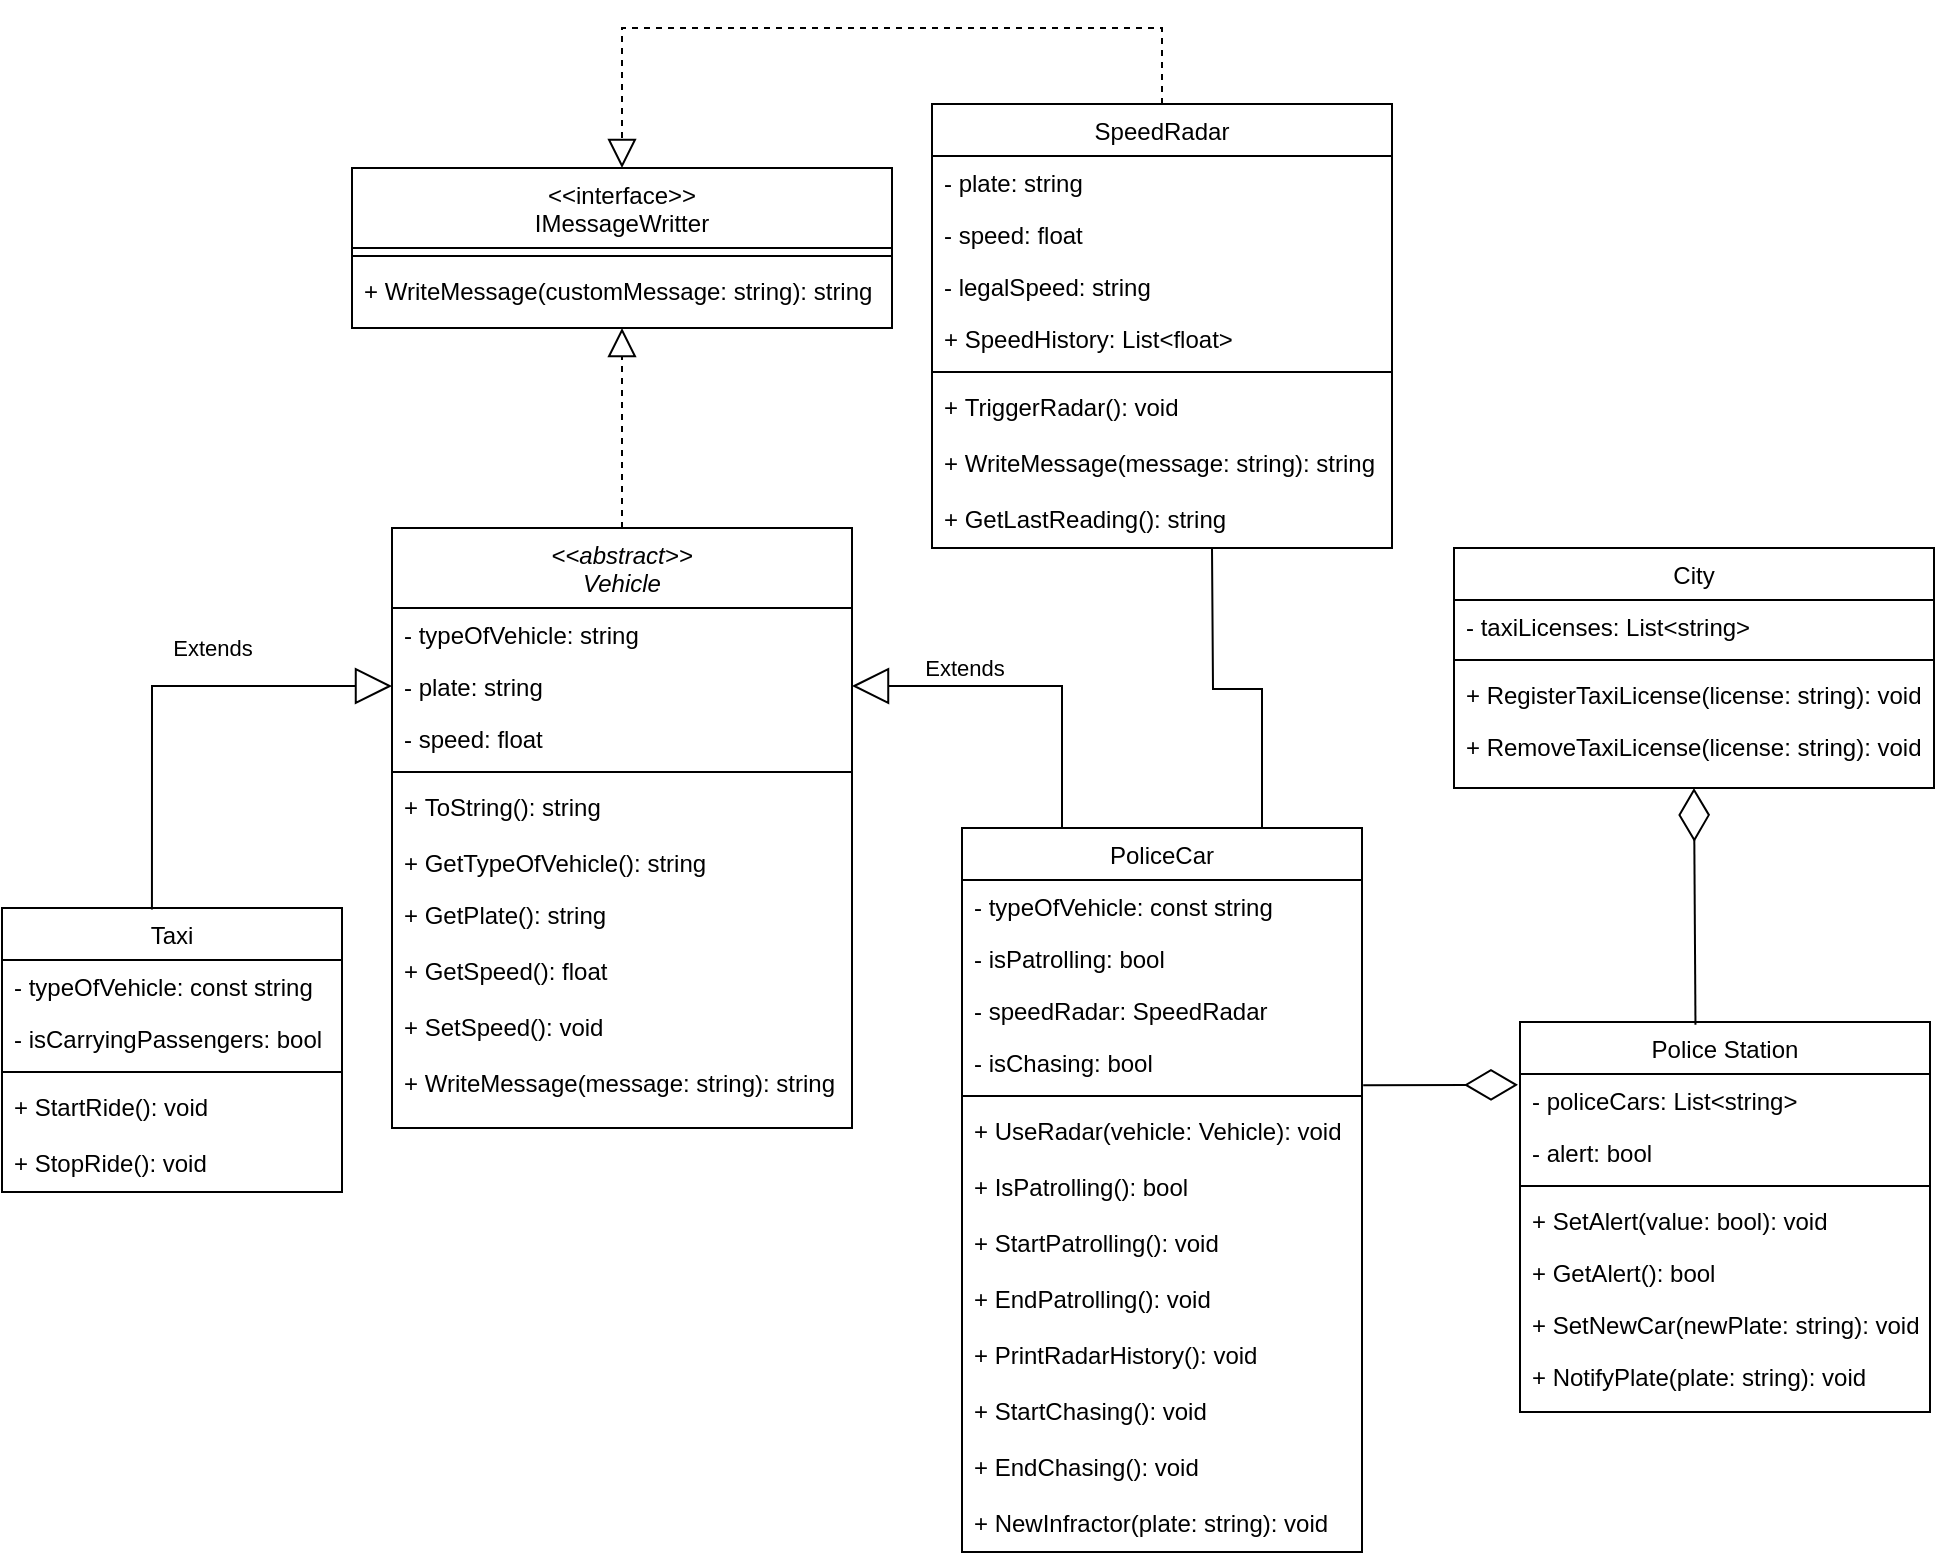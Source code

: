 <mxfile version="24.7.17">
  <diagram name="Página-1" id="ia4q6iTBRPCJLS95126v">
    <mxGraphModel dx="1607" dy="1564" grid="1" gridSize="10" guides="1" tooltips="1" connect="1" arrows="1" fold="1" page="1" pageScale="1" pageWidth="827" pageHeight="1169" math="0" shadow="0">
      <root>
        <mxCell id="0" />
        <mxCell id="1" parent="0" />
        <mxCell id="EPuxbv6iYXU6looBnSVc-1" value="&lt;&lt;abstract&gt;&gt;&#xa;Vehicle" style="swimlane;fontStyle=2;align=center;verticalAlign=top;childLayout=stackLayout;horizontal=1;startSize=40;horizontalStack=0;resizeParent=1;resizeLast=0;collapsible=1;marginBottom=0;rounded=0;shadow=0;strokeWidth=1;" vertex="1" parent="1">
          <mxGeometry x="40" y="-80" width="230" height="300" as="geometry">
            <mxRectangle x="230" y="140" width="160" height="26" as="alternateBounds" />
          </mxGeometry>
        </mxCell>
        <mxCell id="EPuxbv6iYXU6looBnSVc-2" value="- typeOfVehicle: string" style="text;align=left;verticalAlign=top;spacingLeft=4;spacingRight=4;overflow=hidden;rotatable=0;points=[[0,0.5],[1,0.5]];portConstraint=eastwest;" vertex="1" parent="EPuxbv6iYXU6looBnSVc-1">
          <mxGeometry y="40" width="230" height="26" as="geometry" />
        </mxCell>
        <mxCell id="EPuxbv6iYXU6looBnSVc-3" value="- plate: string" style="text;align=left;verticalAlign=top;spacingLeft=4;spacingRight=4;overflow=hidden;rotatable=0;points=[[0,0.5],[1,0.5]];portConstraint=eastwest;rounded=0;shadow=0;html=0;" vertex="1" parent="EPuxbv6iYXU6looBnSVc-1">
          <mxGeometry y="66" width="230" height="26" as="geometry" />
        </mxCell>
        <mxCell id="EPuxbv6iYXU6looBnSVc-4" value="- speed: float" style="text;align=left;verticalAlign=top;spacingLeft=4;spacingRight=4;overflow=hidden;rotatable=0;points=[[0,0.5],[1,0.5]];portConstraint=eastwest;rounded=0;shadow=0;html=0;" vertex="1" parent="EPuxbv6iYXU6looBnSVc-1">
          <mxGeometry y="92" width="230" height="26" as="geometry" />
        </mxCell>
        <mxCell id="EPuxbv6iYXU6looBnSVc-5" value="" style="line;html=1;strokeWidth=1;align=left;verticalAlign=middle;spacingTop=-1;spacingLeft=3;spacingRight=3;rotatable=0;labelPosition=right;points=[];portConstraint=eastwest;" vertex="1" parent="EPuxbv6iYXU6looBnSVc-1">
          <mxGeometry y="118" width="230" height="8" as="geometry" />
        </mxCell>
        <mxCell id="EPuxbv6iYXU6looBnSVc-6" value="+ ToString(): string" style="text;align=left;verticalAlign=top;spacingLeft=4;spacingRight=4;overflow=hidden;rotatable=0;points=[[0,0.5],[1,0.5]];portConstraint=eastwest;" vertex="1" parent="EPuxbv6iYXU6looBnSVc-1">
          <mxGeometry y="126" width="230" height="28" as="geometry" />
        </mxCell>
        <mxCell id="EPuxbv6iYXU6looBnSVc-7" value="+ GetTypeOfVehicle(): string" style="text;align=left;verticalAlign=top;spacingLeft=4;spacingRight=4;overflow=hidden;rotatable=0;points=[[0,0.5],[1,0.5]];portConstraint=eastwest;fontStyle=0" vertex="1" parent="EPuxbv6iYXU6looBnSVc-1">
          <mxGeometry y="154" width="230" height="26" as="geometry" />
        </mxCell>
        <mxCell id="EPuxbv6iYXU6looBnSVc-8" value="+ GetPlate(): string" style="text;align=left;verticalAlign=top;spacingLeft=4;spacingRight=4;overflow=hidden;rotatable=0;points=[[0,0.5],[1,0.5]];portConstraint=eastwest;" vertex="1" parent="EPuxbv6iYXU6looBnSVc-1">
          <mxGeometry y="180" width="230" height="28" as="geometry" />
        </mxCell>
        <mxCell id="EPuxbv6iYXU6looBnSVc-9" value="+ GetSpeed(): float" style="text;align=left;verticalAlign=top;spacingLeft=4;spacingRight=4;overflow=hidden;rotatable=0;points=[[0,0.5],[1,0.5]];portConstraint=eastwest;" vertex="1" parent="EPuxbv6iYXU6looBnSVc-1">
          <mxGeometry y="208" width="230" height="28" as="geometry" />
        </mxCell>
        <mxCell id="EPuxbv6iYXU6looBnSVc-10" value="+ SetSpeed(): void" style="text;align=left;verticalAlign=top;spacingLeft=4;spacingRight=4;overflow=hidden;rotatable=0;points=[[0,0.5],[1,0.5]];portConstraint=eastwest;" vertex="1" parent="EPuxbv6iYXU6looBnSVc-1">
          <mxGeometry y="236" width="230" height="28" as="geometry" />
        </mxCell>
        <mxCell id="EPuxbv6iYXU6looBnSVc-11" value="+ WriteMessage(message: string): string" style="text;align=left;verticalAlign=top;spacingLeft=4;spacingRight=4;overflow=hidden;rotatable=0;points=[[0,0.5],[1,0.5]];portConstraint=eastwest;" vertex="1" parent="EPuxbv6iYXU6looBnSVc-1">
          <mxGeometry y="264" width="230" height="28" as="geometry" />
        </mxCell>
        <mxCell id="EPuxbv6iYXU6looBnSVc-12" value="Taxi" style="swimlane;fontStyle=0;align=center;verticalAlign=top;childLayout=stackLayout;horizontal=1;startSize=26;horizontalStack=0;resizeParent=1;resizeLast=0;collapsible=1;marginBottom=0;rounded=0;shadow=0;strokeWidth=1;" vertex="1" parent="1">
          <mxGeometry x="-155" y="110" width="170" height="142" as="geometry">
            <mxRectangle x="130" y="380" width="160" height="26" as="alternateBounds" />
          </mxGeometry>
        </mxCell>
        <mxCell id="EPuxbv6iYXU6looBnSVc-13" value="- typeOfVehicle: const string" style="text;align=left;verticalAlign=top;spacingLeft=4;spacingRight=4;overflow=hidden;rotatable=0;points=[[0,0.5],[1,0.5]];portConstraint=eastwest;" vertex="1" parent="EPuxbv6iYXU6looBnSVc-12">
          <mxGeometry y="26" width="170" height="26" as="geometry" />
        </mxCell>
        <mxCell id="EPuxbv6iYXU6looBnSVc-14" value="- isCarryingPassengers: bool" style="text;align=left;verticalAlign=top;spacingLeft=4;spacingRight=4;overflow=hidden;rotatable=0;points=[[0,0.5],[1,0.5]];portConstraint=eastwest;rounded=0;shadow=0;html=0;" vertex="1" parent="EPuxbv6iYXU6looBnSVc-12">
          <mxGeometry y="52" width="170" height="26" as="geometry" />
        </mxCell>
        <mxCell id="EPuxbv6iYXU6looBnSVc-15" value="" style="line;html=1;strokeWidth=1;align=left;verticalAlign=middle;spacingTop=-1;spacingLeft=3;spacingRight=3;rotatable=0;labelPosition=right;points=[];portConstraint=eastwest;" vertex="1" parent="EPuxbv6iYXU6looBnSVc-12">
          <mxGeometry y="78" width="170" height="8" as="geometry" />
        </mxCell>
        <mxCell id="EPuxbv6iYXU6looBnSVc-16" value="+ StartRide(): void" style="text;align=left;verticalAlign=top;spacingLeft=4;spacingRight=4;overflow=hidden;rotatable=0;points=[[0,0.5],[1,0.5]];portConstraint=eastwest;" vertex="1" parent="EPuxbv6iYXU6looBnSVc-12">
          <mxGeometry y="86" width="170" height="28" as="geometry" />
        </mxCell>
        <mxCell id="EPuxbv6iYXU6looBnSVc-17" value="+ StopRide(): void" style="text;align=left;verticalAlign=top;spacingLeft=4;spacingRight=4;overflow=hidden;rotatable=0;points=[[0,0.5],[1,0.5]];portConstraint=eastwest;" vertex="1" parent="EPuxbv6iYXU6looBnSVc-12">
          <mxGeometry y="114" width="170" height="28" as="geometry" />
        </mxCell>
        <mxCell id="EPuxbv6iYXU6looBnSVc-18" value="PoliceCar" style="swimlane;fontStyle=0;align=center;verticalAlign=top;childLayout=stackLayout;horizontal=1;startSize=26;horizontalStack=0;resizeParent=1;resizeLast=0;collapsible=1;marginBottom=0;rounded=0;shadow=0;strokeWidth=1;" vertex="1" parent="1">
          <mxGeometry x="325" y="70" width="200" height="362" as="geometry">
            <mxRectangle x="330" y="360" width="170" height="26" as="alternateBounds" />
          </mxGeometry>
        </mxCell>
        <mxCell id="EPuxbv6iYXU6looBnSVc-19" value="- typeOfVehicle: const string" style="text;align=left;verticalAlign=top;spacingLeft=4;spacingRight=4;overflow=hidden;rotatable=0;points=[[0,0.5],[1,0.5]];portConstraint=eastwest;" vertex="1" parent="EPuxbv6iYXU6looBnSVc-18">
          <mxGeometry y="26" width="200" height="26" as="geometry" />
        </mxCell>
        <mxCell id="EPuxbv6iYXU6looBnSVc-20" value="- isPatrolling: bool" style="text;align=left;verticalAlign=top;spacingLeft=4;spacingRight=4;overflow=hidden;rotatable=0;points=[[0,0.5],[1,0.5]];portConstraint=eastwest;rounded=0;shadow=0;html=0;" vertex="1" parent="EPuxbv6iYXU6looBnSVc-18">
          <mxGeometry y="52" width="200" height="26" as="geometry" />
        </mxCell>
        <mxCell id="EPuxbv6iYXU6looBnSVc-21" value="- speedRadar: SpeedRadar" style="text;align=left;verticalAlign=top;spacingLeft=4;spacingRight=4;overflow=hidden;rotatable=0;points=[[0,0.5],[1,0.5]];portConstraint=eastwest;rounded=0;shadow=0;html=0;" vertex="1" parent="EPuxbv6iYXU6looBnSVc-18">
          <mxGeometry y="78" width="200" height="26" as="geometry" />
        </mxCell>
        <mxCell id="EPuxbv6iYXU6looBnSVc-22" value="- isChasing: bool" style="text;align=left;verticalAlign=top;spacingLeft=4;spacingRight=4;overflow=hidden;rotatable=0;points=[[0,0.5],[1,0.5]];portConstraint=eastwest;rounded=0;shadow=0;html=0;" vertex="1" parent="EPuxbv6iYXU6looBnSVc-18">
          <mxGeometry y="104" width="200" height="26" as="geometry" />
        </mxCell>
        <mxCell id="EPuxbv6iYXU6looBnSVc-23" value="" style="line;html=1;strokeWidth=1;align=left;verticalAlign=middle;spacingTop=-1;spacingLeft=3;spacingRight=3;rotatable=0;labelPosition=right;points=[];portConstraint=eastwest;" vertex="1" parent="EPuxbv6iYXU6looBnSVc-18">
          <mxGeometry y="130" width="200" height="8" as="geometry" />
        </mxCell>
        <mxCell id="EPuxbv6iYXU6looBnSVc-24" value="+ UseRadar(vehicle: Vehicle): void" style="text;align=left;verticalAlign=top;spacingLeft=4;spacingRight=4;overflow=hidden;rotatable=0;points=[[0,0.5],[1,0.5]];portConstraint=eastwest;" vertex="1" parent="EPuxbv6iYXU6looBnSVc-18">
          <mxGeometry y="138" width="200" height="28" as="geometry" />
        </mxCell>
        <mxCell id="EPuxbv6iYXU6looBnSVc-25" value="+ IsPatrolling(): bool" style="text;align=left;verticalAlign=top;spacingLeft=4;spacingRight=4;overflow=hidden;rotatable=0;points=[[0,0.5],[1,0.5]];portConstraint=eastwest;" vertex="1" parent="EPuxbv6iYXU6looBnSVc-18">
          <mxGeometry y="166" width="200" height="28" as="geometry" />
        </mxCell>
        <mxCell id="EPuxbv6iYXU6looBnSVc-26" value="+ StartPatrolling(): void" style="text;align=left;verticalAlign=top;spacingLeft=4;spacingRight=4;overflow=hidden;rotatable=0;points=[[0,0.5],[1,0.5]];portConstraint=eastwest;" vertex="1" parent="EPuxbv6iYXU6looBnSVc-18">
          <mxGeometry y="194" width="200" height="28" as="geometry" />
        </mxCell>
        <mxCell id="EPuxbv6iYXU6looBnSVc-27" value="+ EndPatrolling(): void" style="text;align=left;verticalAlign=top;spacingLeft=4;spacingRight=4;overflow=hidden;rotatable=0;points=[[0,0.5],[1,0.5]];portConstraint=eastwest;" vertex="1" parent="EPuxbv6iYXU6looBnSVc-18">
          <mxGeometry y="222" width="200" height="28" as="geometry" />
        </mxCell>
        <mxCell id="EPuxbv6iYXU6looBnSVc-28" value="+ PrintRadarHistory(): void" style="text;align=left;verticalAlign=top;spacingLeft=4;spacingRight=4;overflow=hidden;rotatable=0;points=[[0,0.5],[1,0.5]];portConstraint=eastwest;" vertex="1" parent="EPuxbv6iYXU6looBnSVc-18">
          <mxGeometry y="250" width="200" height="28" as="geometry" />
        </mxCell>
        <mxCell id="EPuxbv6iYXU6looBnSVc-29" value="+ StartChasing(): void" style="text;align=left;verticalAlign=top;spacingLeft=4;spacingRight=4;overflow=hidden;rotatable=0;points=[[0,0.5],[1,0.5]];portConstraint=eastwest;" vertex="1" parent="EPuxbv6iYXU6looBnSVc-18">
          <mxGeometry y="278" width="200" height="28" as="geometry" />
        </mxCell>
        <mxCell id="EPuxbv6iYXU6looBnSVc-30" value="+ EndChasing(): void" style="text;align=left;verticalAlign=top;spacingLeft=4;spacingRight=4;overflow=hidden;rotatable=0;points=[[0,0.5],[1,0.5]];portConstraint=eastwest;" vertex="1" parent="EPuxbv6iYXU6looBnSVc-18">
          <mxGeometry y="306" width="200" height="28" as="geometry" />
        </mxCell>
        <mxCell id="EPuxbv6iYXU6looBnSVc-64" value="+ NewInfractor(plate: string): void" style="text;align=left;verticalAlign=top;spacingLeft=4;spacingRight=4;overflow=hidden;rotatable=0;points=[[0,0.5],[1,0.5]];portConstraint=eastwest;" vertex="1" parent="EPuxbv6iYXU6looBnSVc-18">
          <mxGeometry y="334" width="200" height="28" as="geometry" />
        </mxCell>
        <mxCell id="EPuxbv6iYXU6looBnSVc-31" value="Police Station" style="swimlane;fontStyle=0;align=center;verticalAlign=top;childLayout=stackLayout;horizontal=1;startSize=26;horizontalStack=0;resizeParent=1;resizeLast=0;collapsible=1;marginBottom=0;rounded=0;shadow=0;strokeWidth=1;" vertex="1" parent="1">
          <mxGeometry x="604" y="167" width="205" height="195" as="geometry">
            <mxRectangle x="680" y="300" width="160" height="26" as="alternateBounds" />
          </mxGeometry>
        </mxCell>
        <mxCell id="EPuxbv6iYXU6looBnSVc-32" value="- policeCars: List&lt;string&gt;" style="text;align=left;verticalAlign=top;spacingLeft=4;spacingRight=4;overflow=hidden;rotatable=0;points=[[0,0.5],[1,0.5]];portConstraint=eastwest;" vertex="1" parent="EPuxbv6iYXU6looBnSVc-31">
          <mxGeometry y="26" width="205" height="26" as="geometry" />
        </mxCell>
        <mxCell id="EPuxbv6iYXU6looBnSVc-33" value="- alert: bool" style="text;align=left;verticalAlign=top;spacingLeft=4;spacingRight=4;overflow=hidden;rotatable=0;points=[[0,0.5],[1,0.5]];portConstraint=eastwest;rounded=0;shadow=0;html=0;" vertex="1" parent="EPuxbv6iYXU6looBnSVc-31">
          <mxGeometry y="52" width="205" height="26" as="geometry" />
        </mxCell>
        <mxCell id="EPuxbv6iYXU6looBnSVc-34" value="" style="line;html=1;strokeWidth=1;align=left;verticalAlign=middle;spacingTop=-1;spacingLeft=3;spacingRight=3;rotatable=0;labelPosition=right;points=[];portConstraint=eastwest;" vertex="1" parent="EPuxbv6iYXU6looBnSVc-31">
          <mxGeometry y="78" width="205" height="8" as="geometry" />
        </mxCell>
        <mxCell id="EPuxbv6iYXU6looBnSVc-35" value="+ SetAlert(value: bool): void" style="text;align=left;verticalAlign=top;spacingLeft=4;spacingRight=4;overflow=hidden;rotatable=0;points=[[0,0.5],[1,0.5]];portConstraint=eastwest;" vertex="1" parent="EPuxbv6iYXU6looBnSVc-31">
          <mxGeometry y="86" width="205" height="26" as="geometry" />
        </mxCell>
        <mxCell id="EPuxbv6iYXU6looBnSVc-36" value="+ GetAlert(): bool" style="text;align=left;verticalAlign=top;spacingLeft=4;spacingRight=4;overflow=hidden;rotatable=0;points=[[0,0.5],[1,0.5]];portConstraint=eastwest;" vertex="1" parent="EPuxbv6iYXU6looBnSVc-31">
          <mxGeometry y="112" width="205" height="26" as="geometry" />
        </mxCell>
        <mxCell id="EPuxbv6iYXU6looBnSVc-37" value="+ SetNewCar(newPlate: string): void" style="text;align=left;verticalAlign=top;spacingLeft=4;spacingRight=4;overflow=hidden;rotatable=0;points=[[0,0.5],[1,0.5]];portConstraint=eastwest;" vertex="1" parent="EPuxbv6iYXU6looBnSVc-31">
          <mxGeometry y="138" width="205" height="26" as="geometry" />
        </mxCell>
        <mxCell id="EPuxbv6iYXU6looBnSVc-38" value="+ NotifyPlate(plate: string): void" style="text;align=left;verticalAlign=top;spacingLeft=4;spacingRight=4;overflow=hidden;rotatable=0;points=[[0,0.5],[1,0.5]];portConstraint=eastwest;" vertex="1" parent="EPuxbv6iYXU6looBnSVc-31">
          <mxGeometry y="164" width="205" height="26" as="geometry" />
        </mxCell>
        <mxCell id="EPuxbv6iYXU6looBnSVc-39" value="SpeedRadar" style="swimlane;fontStyle=0;align=center;verticalAlign=top;childLayout=stackLayout;horizontal=1;startSize=26;horizontalStack=0;resizeParent=1;resizeLast=0;collapsible=1;marginBottom=0;rounded=0;shadow=0;strokeWidth=1;" vertex="1" parent="1">
          <mxGeometry x="310" y="-292" width="230" height="222" as="geometry">
            <mxRectangle x="330" y="360" width="170" height="26" as="alternateBounds" />
          </mxGeometry>
        </mxCell>
        <mxCell id="EPuxbv6iYXU6looBnSVc-40" value="- plate: string" style="text;align=left;verticalAlign=top;spacingLeft=4;spacingRight=4;overflow=hidden;rotatable=0;points=[[0,0.5],[1,0.5]];portConstraint=eastwest;rounded=0;shadow=0;html=0;" vertex="1" parent="EPuxbv6iYXU6looBnSVc-39">
          <mxGeometry y="26" width="230" height="26" as="geometry" />
        </mxCell>
        <mxCell id="EPuxbv6iYXU6looBnSVc-41" value="- speed: float" style="text;align=left;verticalAlign=top;spacingLeft=4;spacingRight=4;overflow=hidden;rotatable=0;points=[[0,0.5],[1,0.5]];portConstraint=eastwest;rounded=0;shadow=0;html=0;" vertex="1" parent="EPuxbv6iYXU6looBnSVc-39">
          <mxGeometry y="52" width="230" height="26" as="geometry" />
        </mxCell>
        <mxCell id="EPuxbv6iYXU6looBnSVc-42" value="- legalSpeed: string" style="text;align=left;verticalAlign=top;spacingLeft=4;spacingRight=4;overflow=hidden;rotatable=0;points=[[0,0.5],[1,0.5]];portConstraint=eastwest;rounded=0;shadow=0;html=0;" vertex="1" parent="EPuxbv6iYXU6looBnSVc-39">
          <mxGeometry y="78" width="230" height="26" as="geometry" />
        </mxCell>
        <mxCell id="EPuxbv6iYXU6looBnSVc-43" value="+ SpeedHistory: List&lt;float&gt;" style="text;align=left;verticalAlign=top;spacingLeft=4;spacingRight=4;overflow=hidden;rotatable=0;points=[[0,0.5],[1,0.5]];portConstraint=eastwest;rounded=0;shadow=0;html=0;" vertex="1" parent="EPuxbv6iYXU6looBnSVc-39">
          <mxGeometry y="104" width="230" height="26" as="geometry" />
        </mxCell>
        <mxCell id="EPuxbv6iYXU6looBnSVc-44" value="" style="line;html=1;strokeWidth=1;align=left;verticalAlign=middle;spacingTop=-1;spacingLeft=3;spacingRight=3;rotatable=0;labelPosition=right;points=[];portConstraint=eastwest;" vertex="1" parent="EPuxbv6iYXU6looBnSVc-39">
          <mxGeometry y="130" width="230" height="8" as="geometry" />
        </mxCell>
        <mxCell id="EPuxbv6iYXU6looBnSVc-45" value="+ TriggerRadar(): void" style="text;align=left;verticalAlign=top;spacingLeft=4;spacingRight=4;overflow=hidden;rotatable=0;points=[[0,0.5],[1,0.5]];portConstraint=eastwest;" vertex="1" parent="EPuxbv6iYXU6looBnSVc-39">
          <mxGeometry y="138" width="230" height="28" as="geometry" />
        </mxCell>
        <mxCell id="EPuxbv6iYXU6looBnSVc-46" value="+ WriteMessage(message: string): string" style="text;align=left;verticalAlign=top;spacingLeft=4;spacingRight=4;overflow=hidden;rotatable=0;points=[[0,0.5],[1,0.5]];portConstraint=eastwest;" vertex="1" parent="EPuxbv6iYXU6looBnSVc-39">
          <mxGeometry y="166" width="230" height="28" as="geometry" />
        </mxCell>
        <mxCell id="EPuxbv6iYXU6looBnSVc-47" value="+ GetLastReading(): string" style="text;align=left;verticalAlign=top;spacingLeft=4;spacingRight=4;overflow=hidden;rotatable=0;points=[[0,0.5],[1,0.5]];portConstraint=eastwest;" vertex="1" parent="EPuxbv6iYXU6looBnSVc-39">
          <mxGeometry y="194" width="230" height="28" as="geometry" />
        </mxCell>
        <mxCell id="EPuxbv6iYXU6looBnSVc-48" value="City" style="swimlane;fontStyle=0;align=center;verticalAlign=top;childLayout=stackLayout;horizontal=1;startSize=26;horizontalStack=0;resizeParent=1;resizeLast=0;collapsible=1;marginBottom=0;rounded=0;shadow=0;strokeWidth=1;" vertex="1" parent="1">
          <mxGeometry x="571" y="-70" width="240" height="120" as="geometry">
            <mxRectangle x="550" y="140" width="160" height="26" as="alternateBounds" />
          </mxGeometry>
        </mxCell>
        <mxCell id="EPuxbv6iYXU6looBnSVc-49" value="- taxiLicenses: List&lt;string&gt;" style="text;align=left;verticalAlign=top;spacingLeft=4;spacingRight=4;overflow=hidden;rotatable=0;points=[[0,0.5],[1,0.5]];portConstraint=eastwest;" vertex="1" parent="EPuxbv6iYXU6looBnSVc-48">
          <mxGeometry y="26" width="240" height="26" as="geometry" />
        </mxCell>
        <mxCell id="EPuxbv6iYXU6looBnSVc-50" value="" style="line;html=1;strokeWidth=1;align=left;verticalAlign=middle;spacingTop=-1;spacingLeft=3;spacingRight=3;rotatable=0;labelPosition=right;points=[];portConstraint=eastwest;" vertex="1" parent="EPuxbv6iYXU6looBnSVc-48">
          <mxGeometry y="52" width="240" height="8" as="geometry" />
        </mxCell>
        <mxCell id="EPuxbv6iYXU6looBnSVc-51" value="+ RegisterTaxiLicense(license: string): void" style="text;align=left;verticalAlign=top;spacingLeft=4;spacingRight=4;overflow=hidden;rotatable=0;points=[[0,0.5],[1,0.5]];portConstraint=eastwest;" vertex="1" parent="EPuxbv6iYXU6looBnSVc-48">
          <mxGeometry y="60" width="240" height="26" as="geometry" />
        </mxCell>
        <mxCell id="EPuxbv6iYXU6looBnSVc-53" value="+ RemoveTaxiLicense(license: string): void" style="text;align=left;verticalAlign=top;spacingLeft=4;spacingRight=4;overflow=hidden;rotatable=0;points=[[0,0.5],[1,0.5]];portConstraint=eastwest;" vertex="1" parent="EPuxbv6iYXU6looBnSVc-48">
          <mxGeometry y="86" width="240" height="26" as="geometry" />
        </mxCell>
        <mxCell id="EPuxbv6iYXU6looBnSVc-54" value="&lt;&lt;interface&gt;&gt;&#xa;IMessageWritter&#xa;" style="swimlane;fontStyle=0;align=center;verticalAlign=top;childLayout=stackLayout;horizontal=1;startSize=40;horizontalStack=0;resizeParent=1;resizeLast=0;collapsible=1;marginBottom=0;rounded=0;shadow=0;strokeWidth=1;" vertex="1" parent="1">
          <mxGeometry x="20" y="-260" width="270" height="80" as="geometry">
            <mxRectangle x="550" y="140" width="160" height="26" as="alternateBounds" />
          </mxGeometry>
        </mxCell>
        <mxCell id="EPuxbv6iYXU6looBnSVc-55" value="" style="line;html=1;strokeWidth=1;align=left;verticalAlign=middle;spacingTop=-1;spacingLeft=3;spacingRight=3;rotatable=0;labelPosition=right;points=[];portConstraint=eastwest;" vertex="1" parent="EPuxbv6iYXU6looBnSVc-54">
          <mxGeometry y="40" width="270" height="8" as="geometry" />
        </mxCell>
        <mxCell id="EPuxbv6iYXU6looBnSVc-56" value="+ WriteMessage(customMessage: string): string" style="text;align=left;verticalAlign=top;spacingLeft=4;spacingRight=4;overflow=hidden;rotatable=0;points=[[0,0.5],[1,0.5]];portConstraint=eastwest;" vertex="1" parent="EPuxbv6iYXU6looBnSVc-54">
          <mxGeometry y="48" width="270" height="26" as="geometry" />
        </mxCell>
        <mxCell id="EPuxbv6iYXU6looBnSVc-57" value="Extends" style="endArrow=block;endSize=16;endFill=0;html=1;rounded=0;entryX=0;entryY=0.5;entryDx=0;entryDy=0;exitX=0.441;exitY=0.005;exitDx=0;exitDy=0;exitPerimeter=0;" edge="1" parent="1" source="EPuxbv6iYXU6looBnSVc-12" target="EPuxbv6iYXU6looBnSVc-3">
          <mxGeometry x="0.221" y="19" width="160" relative="1" as="geometry">
            <mxPoint x="-80" y="110" as="sourcePoint" />
            <mxPoint x="-45" as="targetPoint" />
            <Array as="points">
              <mxPoint x="-80" y="-1" />
            </Array>
            <mxPoint as="offset" />
          </mxGeometry>
        </mxCell>
        <mxCell id="EPuxbv6iYXU6looBnSVc-58" value="Extends" style="endArrow=block;endSize=16;endFill=0;html=1;rounded=0;entryX=1;entryY=0.5;entryDx=0;entryDy=0;exitX=0.25;exitY=0;exitDx=0;exitDy=0;" edge="1" parent="1" source="EPuxbv6iYXU6looBnSVc-18" target="EPuxbv6iYXU6looBnSVc-3">
          <mxGeometry x="0.372" y="-9" width="160" relative="1" as="geometry">
            <mxPoint x="400" y="110" as="sourcePoint" />
            <mxPoint x="360" as="targetPoint" />
            <Array as="points">
              <mxPoint x="375" y="-1" />
              <mxPoint x="310" y="-1" />
            </Array>
            <mxPoint as="offset" />
          </mxGeometry>
        </mxCell>
        <mxCell id="EPuxbv6iYXU6looBnSVc-59" value="" style="endArrow=block;dashed=1;endFill=0;endSize=12;html=1;rounded=0;entryX=0.5;entryY=1;entryDx=0;entryDy=0;exitX=0.5;exitY=0;exitDx=0;exitDy=0;" edge="1" parent="1" source="EPuxbv6iYXU6looBnSVc-1" target="EPuxbv6iYXU6looBnSVc-54">
          <mxGeometry width="160" relative="1" as="geometry">
            <mxPoint x="155" y="-80" as="sourcePoint" />
            <mxPoint x="154" y="590" as="targetPoint" />
            <Array as="points" />
          </mxGeometry>
        </mxCell>
        <mxCell id="EPuxbv6iYXU6looBnSVc-60" value="" style="endArrow=block;dashed=1;endFill=0;endSize=12;html=1;rounded=0;entryX=0.5;entryY=0;entryDx=0;entryDy=0;exitX=0.5;exitY=0;exitDx=0;exitDy=0;" edge="1" parent="1" source="EPuxbv6iYXU6looBnSVc-39" target="EPuxbv6iYXU6looBnSVc-54">
          <mxGeometry width="160" relative="1" as="geometry">
            <mxPoint x="380" y="-330" as="sourcePoint" />
            <mxPoint x="165" y="-170" as="targetPoint" />
            <Array as="points">
              <mxPoint x="425" y="-330" />
              <mxPoint x="155" y="-330" />
            </Array>
          </mxGeometry>
        </mxCell>
        <mxCell id="EPuxbv6iYXU6looBnSVc-61" value="" style="endArrow=diamondThin;endFill=0;endSize=24;html=1;rounded=0;entryX=-0.005;entryY=0.208;entryDx=0;entryDy=0;entryPerimeter=0;exitX=1.003;exitY=0.945;exitDx=0;exitDy=0;exitPerimeter=0;" edge="1" parent="1" source="EPuxbv6iYXU6looBnSVc-22" target="EPuxbv6iYXU6looBnSVc-32">
          <mxGeometry width="160" relative="1" as="geometry">
            <mxPoint x="530" y="198" as="sourcePoint" />
            <mxPoint x="540" y="330" as="targetPoint" />
            <Array as="points" />
          </mxGeometry>
        </mxCell>
        <mxCell id="EPuxbv6iYXU6looBnSVc-62" value="" style="endArrow=none;html=1;edgeStyle=orthogonalEdgeStyle;rounded=0;entryX=0.75;entryY=0;entryDx=0;entryDy=0;" edge="1" parent="1" target="EPuxbv6iYXU6looBnSVc-18">
          <mxGeometry relative="1" as="geometry">
            <mxPoint x="450" y="-70" as="sourcePoint" />
            <mxPoint x="450" as="targetPoint" />
          </mxGeometry>
        </mxCell>
        <mxCell id="EPuxbv6iYXU6looBnSVc-63" value="" style="endArrow=diamondThin;endFill=0;endSize=24;html=1;rounded=0;entryX=0.5;entryY=1;entryDx=0;entryDy=0;exitX=0.428;exitY=0.007;exitDx=0;exitDy=0;exitPerimeter=0;" edge="1" parent="1" source="EPuxbv6iYXU6looBnSVc-31" target="EPuxbv6iYXU6looBnSVc-48">
          <mxGeometry width="160" relative="1" as="geometry">
            <mxPoint x="745" y="166" as="sourcePoint" />
            <mxPoint x="770" y="80" as="targetPoint" />
            <Array as="points" />
          </mxGeometry>
        </mxCell>
      </root>
    </mxGraphModel>
  </diagram>
</mxfile>
